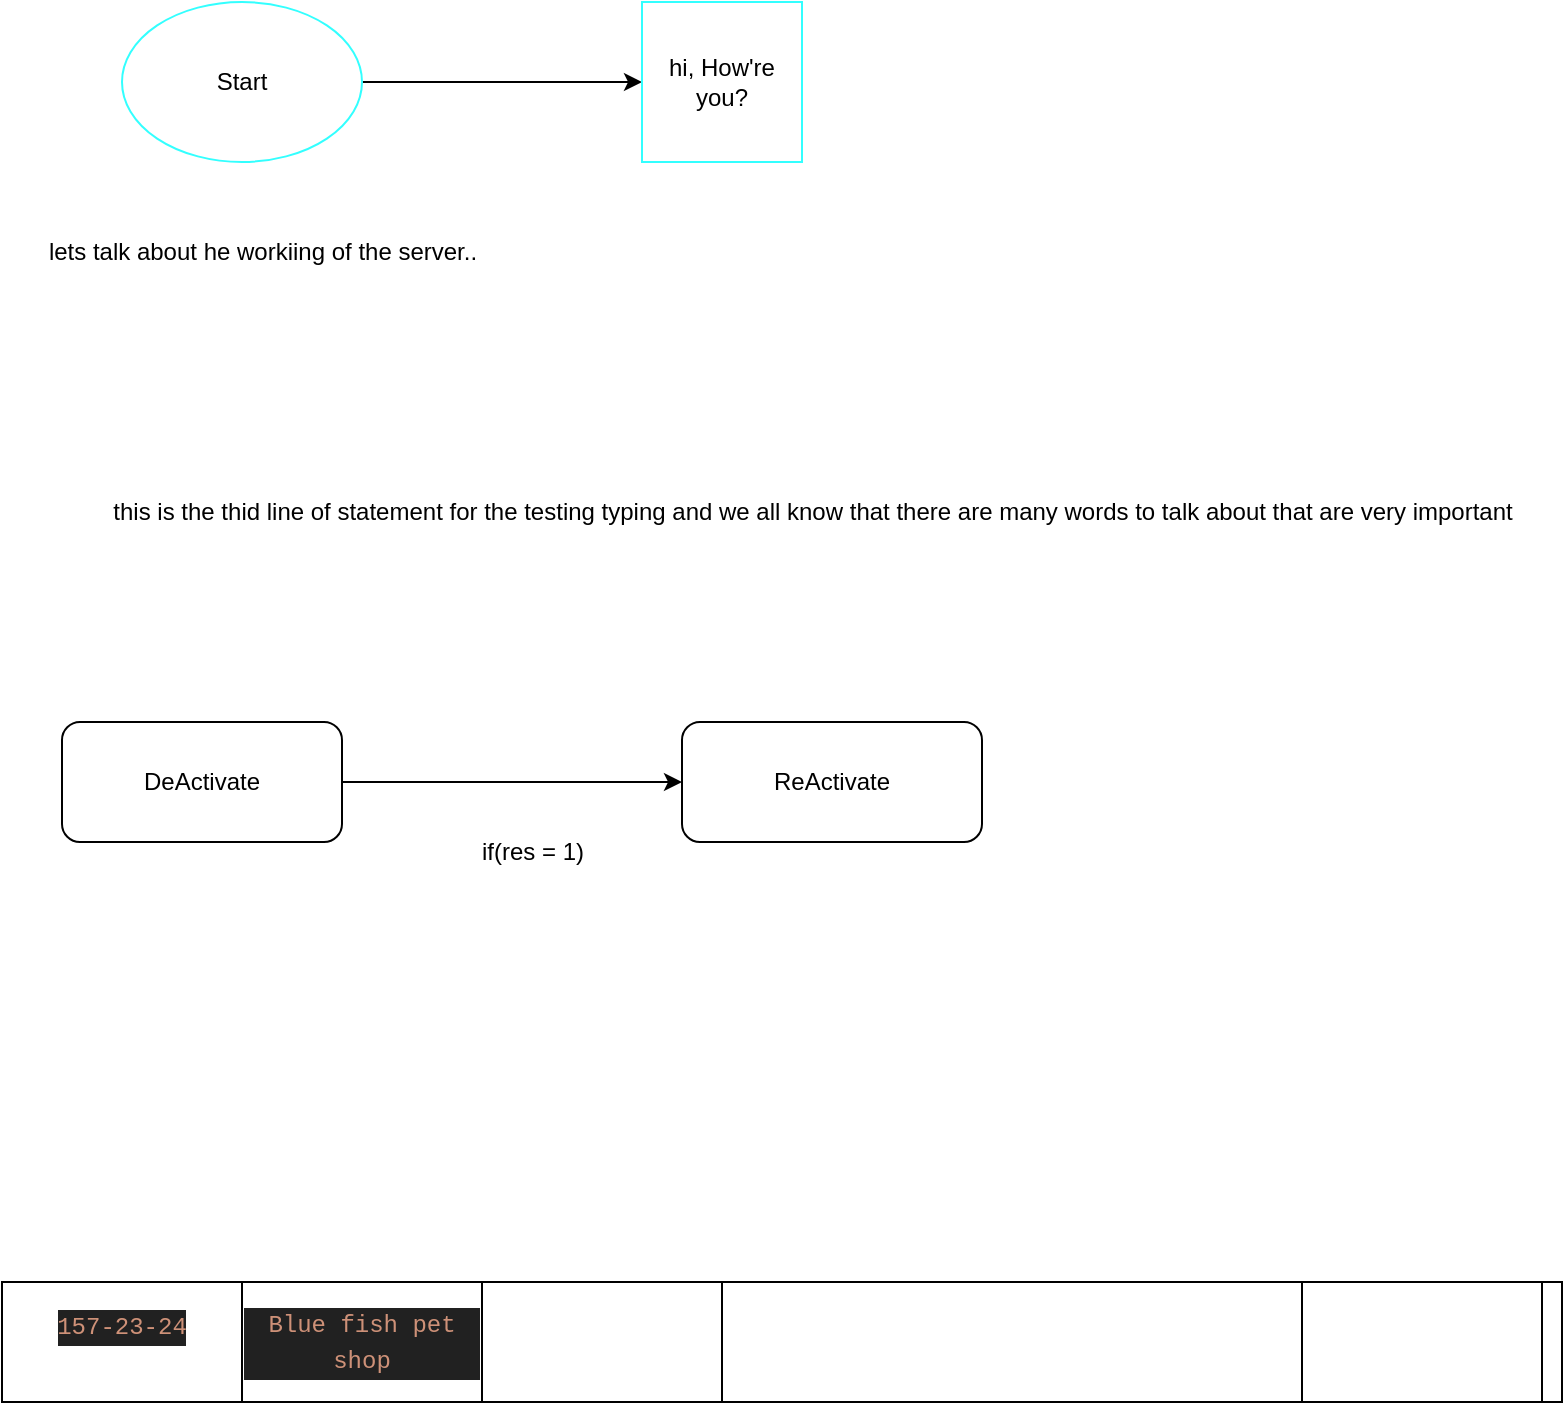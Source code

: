 <mxfile>
    <diagram id="3NZ8o_cO09gtKIQlEL2C" name="Page-1">
        <mxGraphModel dx="1214" dy="787" grid="1" gridSize="10" guides="1" tooltips="1" connect="1" arrows="1" fold="1" page="1" pageScale="1" pageWidth="850" pageHeight="1100" math="0" shadow="0">
            <root>
                <mxCell id="0"/>
                <mxCell id="1" parent="0"/>
                <mxCell id="5" style="edgeStyle=none;html=1;exitX=1;exitY=0.5;exitDx=0;exitDy=0;" parent="1" source="2" target="4" edge="1">
                    <mxGeometry relative="1" as="geometry"/>
                </mxCell>
                <mxCell id="2" value="" style="ellipse;whiteSpace=wrap;html=1;strokeColor=#33FFFF;" parent="1" vertex="1">
                    <mxGeometry x="80" y="50" width="120" height="80" as="geometry"/>
                </mxCell>
                <mxCell id="3" value="Start" style="text;html=1;strokeColor=none;fillColor=none;align=center;verticalAlign=middle;whiteSpace=wrap;rounded=0;" parent="1" vertex="1">
                    <mxGeometry x="110" y="75" width="60" height="30" as="geometry"/>
                </mxCell>
                <mxCell id="4" value="hi, How're you?" style="whiteSpace=wrap;html=1;aspect=fixed;strokeColor=#33FFFF;" parent="1" vertex="1">
                    <mxGeometry x="340" y="50" width="80" height="80" as="geometry"/>
                </mxCell>
                <mxCell id="6" value="lets talk about he workiing of the server..&lt;br&gt;" style="text;html=1;align=center;verticalAlign=middle;resizable=0;points=[];autosize=1;strokeColor=none;fillColor=none;" parent="1" vertex="1">
                    <mxGeometry x="30" y="160" width="240" height="30" as="geometry"/>
                </mxCell>
                <mxCell id="10" value="&lt;div style=&quot;&quot;&gt;&lt;span style=&quot;background-color: initial;&quot;&gt;this is the thid line of statement for the testing typing and we all know that there are many words to talk about that are very important&lt;/span&gt;&lt;/div&gt;" style="text;html=1;align=center;verticalAlign=middle;resizable=0;points=[];autosize=1;strokeColor=none;fillColor=none;" parent="1" vertex="1">
                    <mxGeometry x="65" y="290" width="720" height="30" as="geometry"/>
                </mxCell>
                <mxCell id="14" style="edgeStyle=none;html=1;" parent="1" source="11" target="12" edge="1">
                    <mxGeometry relative="1" as="geometry"/>
                </mxCell>
                <mxCell id="11" value="DeActivate" style="rounded=1;whiteSpace=wrap;html=1;" parent="1" vertex="1">
                    <mxGeometry x="50" y="410" width="140" height="60" as="geometry"/>
                </mxCell>
                <mxCell id="12" value="ReActivate" style="rounded=1;whiteSpace=wrap;html=1;" parent="1" vertex="1">
                    <mxGeometry x="360" y="410" width="150" height="60" as="geometry"/>
                </mxCell>
                <mxCell id="15" value="if(res = 1)" style="text;html=1;align=center;verticalAlign=middle;resizable=0;points=[];autosize=1;strokeColor=none;fillColor=none;" parent="1" vertex="1">
                    <mxGeometry x="250" y="460" width="70" height="30" as="geometry"/>
                </mxCell>
                <mxCell id="16" value="" style="rounded=0;whiteSpace=wrap;html=1;" vertex="1" parent="1">
                    <mxGeometry x="40" y="690" width="760" height="60" as="geometry"/>
                </mxCell>
                <mxCell id="18" value="&#10;&lt;div style=&quot;color: rgb(248, 248, 242); background-color: rgb(33, 33, 33); font-family: IBMPlexMono, &amp;quot;Courier New&amp;quot;, monospace, Consolas, &amp;quot;Courier New&amp;quot;, monospace; font-weight: normal; font-size: 12px; line-height: 18px;&quot;&gt;&lt;div&gt;&lt;span style=&quot;color: #ce9178;&quot;&gt;157-23-24&lt;/span&gt;&lt;/div&gt;&lt;/div&gt;&#10;&#10;" style="rounded=0;whiteSpace=wrap;html=1;" vertex="1" parent="1">
                    <mxGeometry x="20" y="690" width="120" height="60" as="geometry"/>
                </mxCell>
                <mxCell id="19" value="&lt;div style=&quot;color: rgb(248, 248, 242); background-color: rgb(33, 33, 33); font-family: IBMPlexMono, &amp;quot;Courier New&amp;quot;, monospace, Consolas, &amp;quot;Courier New&amp;quot;, monospace; line-height: 18px;&quot;&gt;&lt;span style=&quot;color: #ce9178;&quot;&gt;Blue fish pet shop&lt;/span&gt;&lt;/div&gt;" style="rounded=0;whiteSpace=wrap;html=1;" vertex="1" parent="1">
                    <mxGeometry x="140" y="690" width="120" height="60" as="geometry"/>
                </mxCell>
                <mxCell id="20" value="" style="rounded=0;whiteSpace=wrap;html=1;" vertex="1" parent="1">
                    <mxGeometry x="260" y="690" width="120" height="60" as="geometry"/>
                </mxCell>
                <mxCell id="21" value="" style="rounded=0;whiteSpace=wrap;html=1;" vertex="1" parent="1">
                    <mxGeometry x="670" y="690" width="120" height="60" as="geometry"/>
                </mxCell>
            </root>
        </mxGraphModel>
    </diagram>
</mxfile>